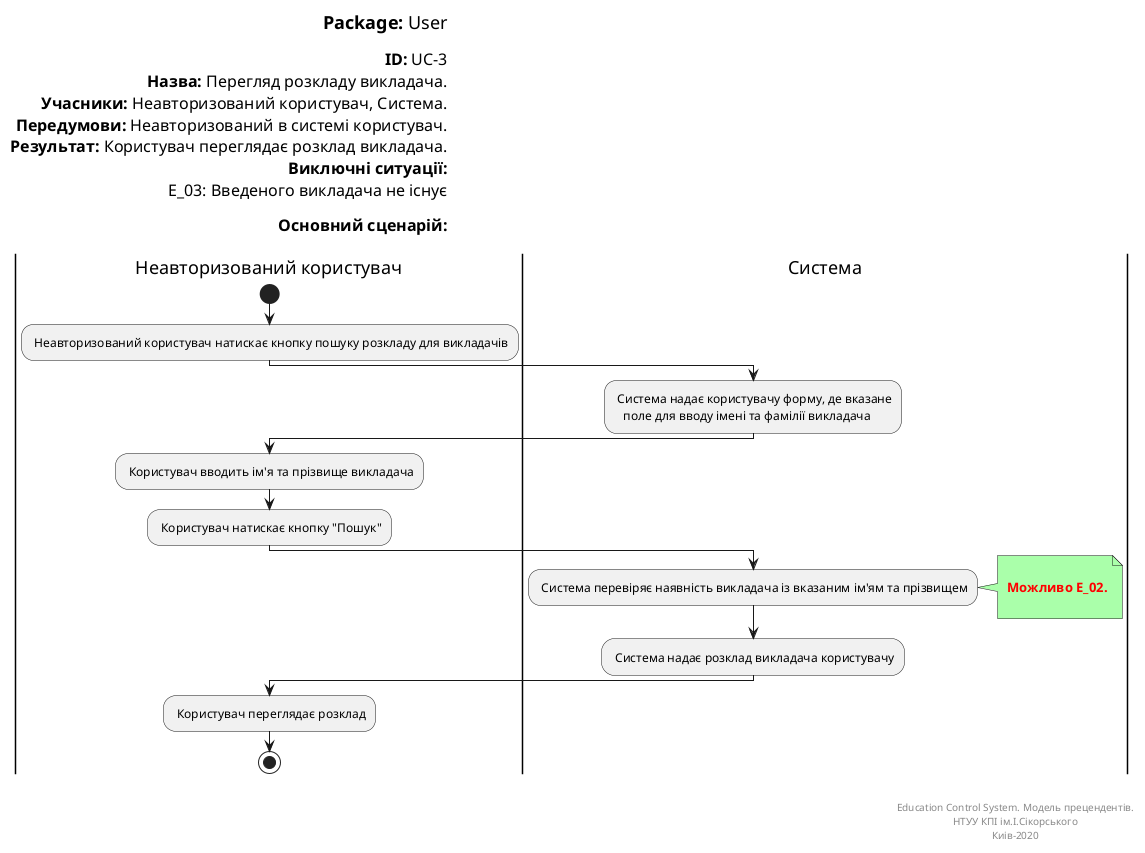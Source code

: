 @startuml
left header
<font color=000 size=18><b>Package:</b> User

<font color=000 size=16><b>ID:</b> UC-3
<font color=000 size=16><b>Назва:</b> Перегляд розкладу викладача.
<font color=000 size=16><b>Учасники:</b> Неавторизований користувач, Система.
<font color=000 size=16><b>Передумови:</b> Неавторизований в системі користувач.
<font color=000 size=16><b>Результат:</b> Користувач переглядає розклад викладача.
<font color=000 size=16><b>Виключні ситуації:</b>
<font color=000 size=16> E_03: Введеного викладача не існує

<font color=000 size=16><b>Основний сценарій:</b>

end header

|Неавторизований користувач|
start
: Неавторизований користувач натискає кнопку пошуку розкладу для викладачів;

|Система|
: Система надає користувачу форму, де вказане
   поле для вводу імені та фамілії викладача;

|Неавторизований користувач|
: Користувач вводить ім'я та прізвище викладача;   

: Користувач натискає кнопку "Пошук";

|Система|
: Система перевіряє наявність викладача із вказаним ім'ям та прізвищем;
note right #aaffaa

<font color=red><b> Можливо E_02.

end note

: Система надає розклад викладача користувачу;

|Неавторизований користувач|

: Користувач переглядає розклад;

stop;

right footer


Education Control System. Модель прецендентів.
НТУУ КПІ ім.І.Сікорського
Киів-2020
end footer
@enduml
